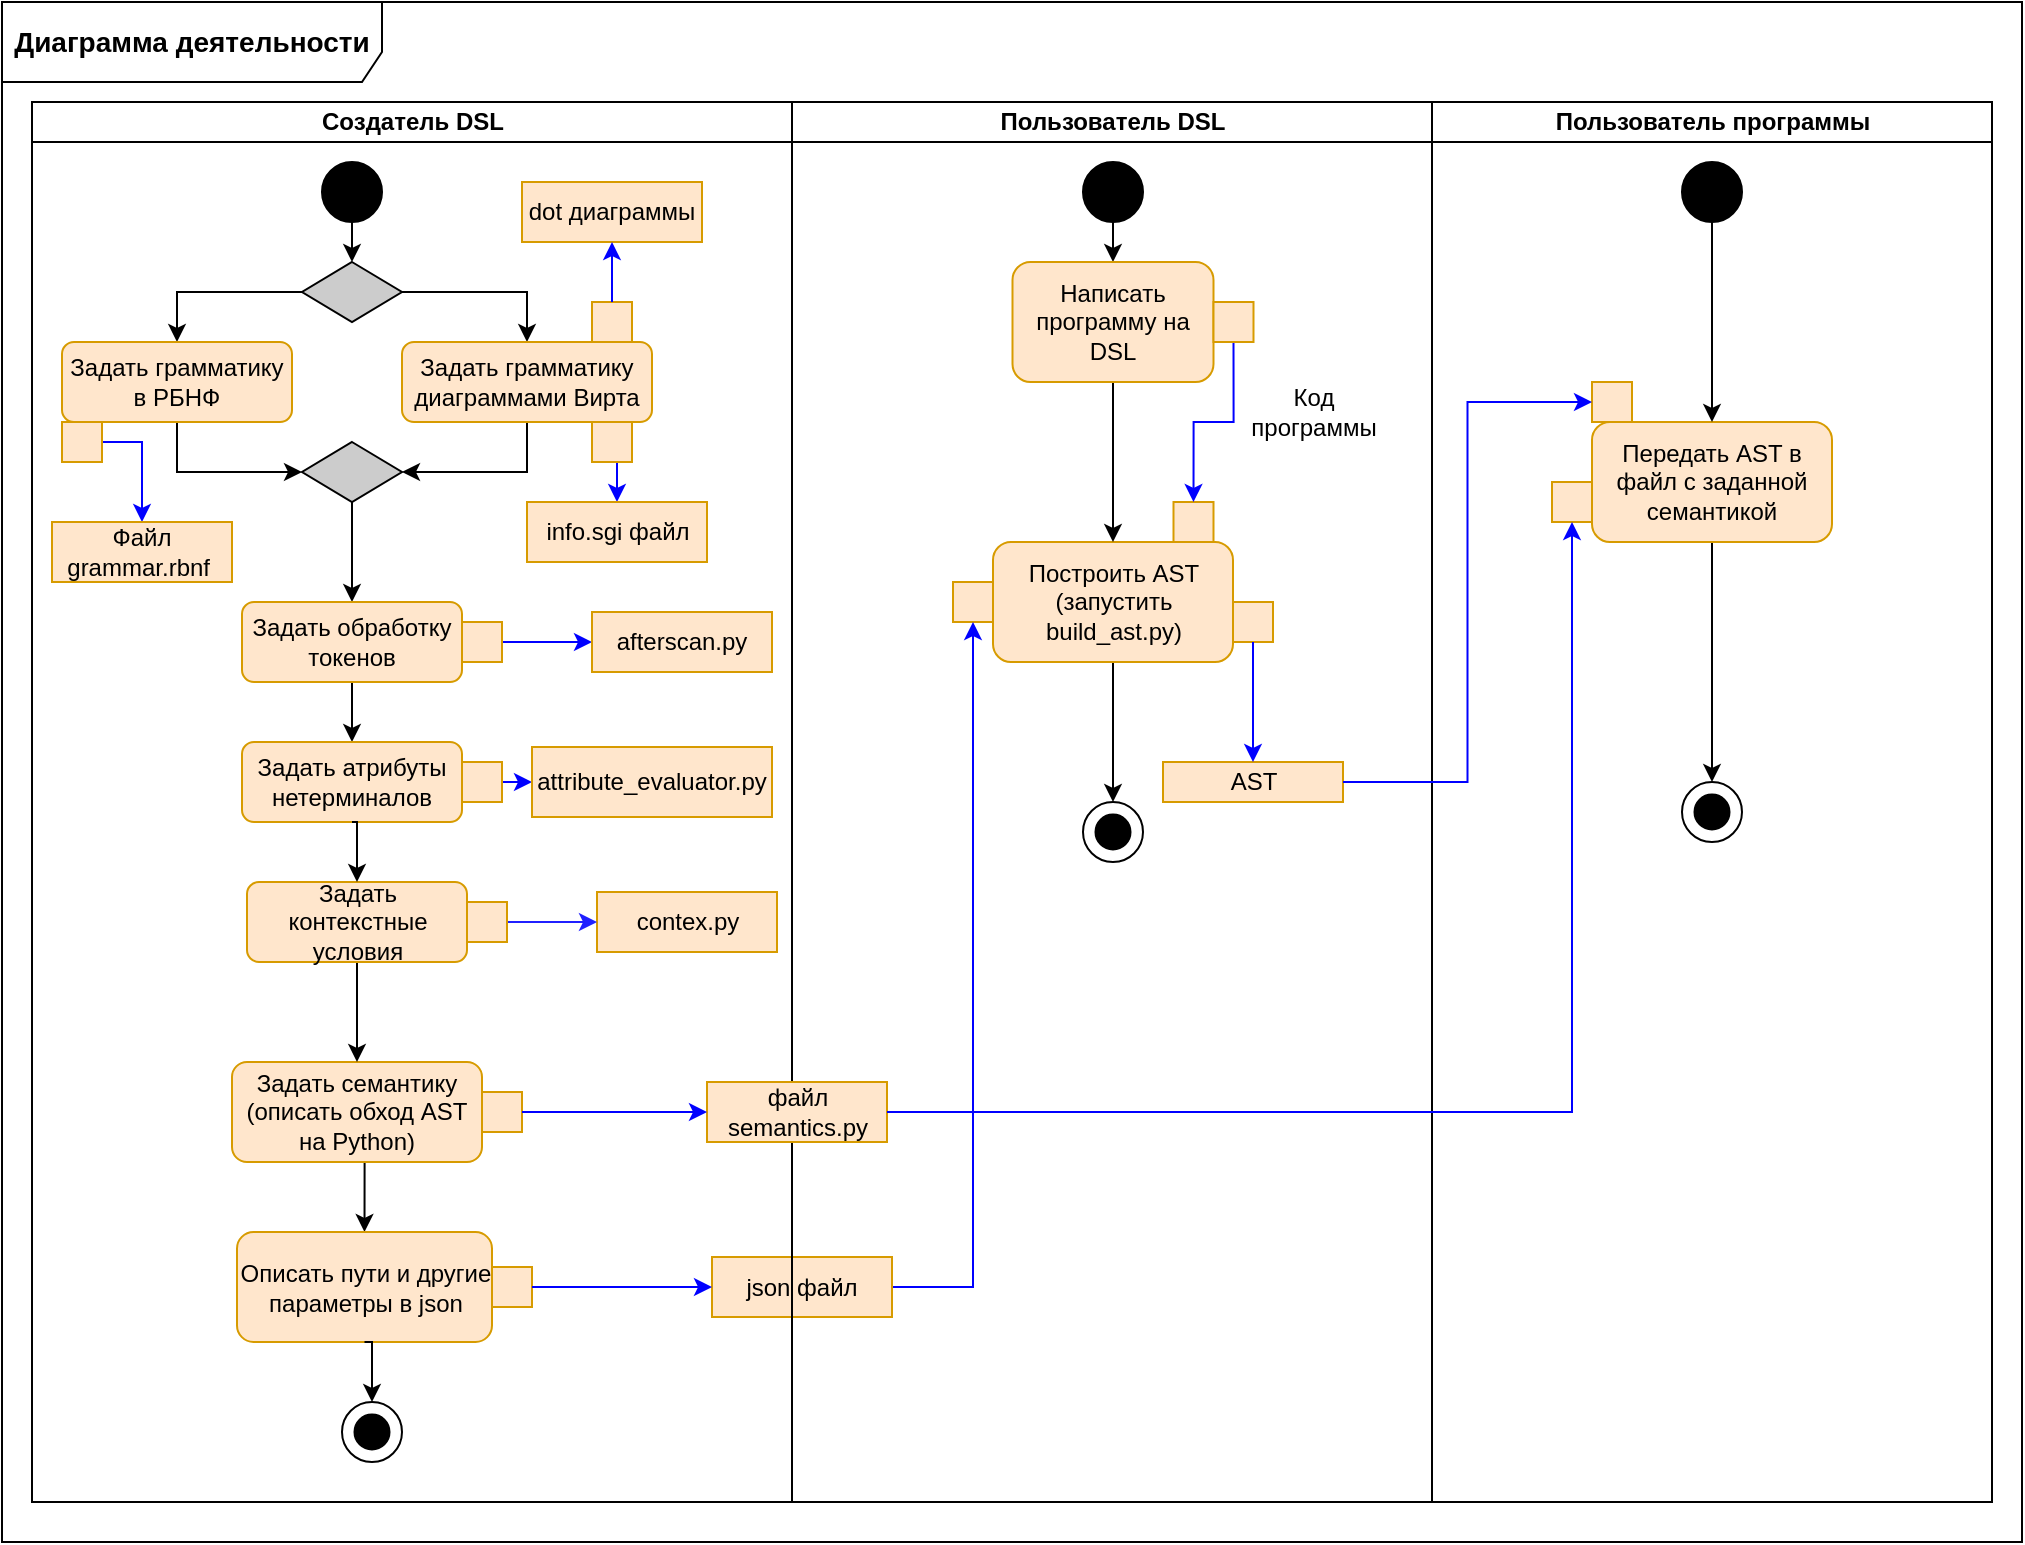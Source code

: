 <mxfile version="21.1.5" type="github">
  <diagram name="Страница 1" id="kWP3zgt1ypsPh4jFY-ll">
    <mxGraphModel dx="1050" dy="1742" grid="1" gridSize="10" guides="1" tooltips="1" connect="1" arrows="1" fold="1" page="1" pageScale="1" pageWidth="827" pageHeight="1169" math="0" shadow="0">
      <root>
        <mxCell id="0" />
        <mxCell id="1" parent="0" />
        <mxCell id="bmVKMF65z-sTZCMKkPs4-1" value="Пользователь DSL" style="swimlane;html=1;startSize=20;" parent="1" vertex="1">
          <mxGeometry x="415" y="10" width="320" height="700" as="geometry" />
        </mxCell>
        <mxCell id="bmVKMF65z-sTZCMKkPs4-16" value="" style="ellipse;whiteSpace=wrap;html=1;rounded=0;shadow=0;comic=0;labelBackgroundColor=none;strokeWidth=1;fillColor=#000000;fontFamily=Verdana;fontSize=12;align=center;" parent="bmVKMF65z-sTZCMKkPs4-1" vertex="1">
          <mxGeometry x="145.5" y="30" width="30" height="30" as="geometry" />
        </mxCell>
        <mxCell id="bmVKMF65z-sTZCMKkPs4-17" value="" style="endArrow=classic;html=1;rounded=0;exitX=0.5;exitY=1;exitDx=0;exitDy=0;entryX=0.5;entryY=0;entryDx=0;entryDy=0;" parent="bmVKMF65z-sTZCMKkPs4-1" source="bmVKMF65z-sTZCMKkPs4-16" target="bmVKMF65z-sTZCMKkPs4-32" edge="1">
          <mxGeometry width="50" height="50" relative="1" as="geometry">
            <mxPoint x="120.5" y="320" as="sourcePoint" />
            <mxPoint x="256" y="90" as="targetPoint" />
          </mxGeometry>
        </mxCell>
        <mxCell id="bmVKMF65z-sTZCMKkPs4-31" style="edgeStyle=orthogonalEdgeStyle;rounded=0;orthogonalLoop=1;jettySize=auto;html=1;exitX=0.5;exitY=1;exitDx=0;exitDy=0;entryX=0.5;entryY=0;entryDx=0;entryDy=0;" parent="bmVKMF65z-sTZCMKkPs4-1" source="bmVKMF65z-sTZCMKkPs4-18" target="bmVKMF65z-sTZCMKkPs4-29" edge="1">
          <mxGeometry relative="1" as="geometry" />
        </mxCell>
        <mxCell id="bmVKMF65z-sTZCMKkPs4-18" value="Построить AST (запустить build_ast.py)" style="rounded=1;whiteSpace=wrap;html=1;fillColor=#ffe6cc;strokeColor=#d79b00;" parent="bmVKMF65z-sTZCMKkPs4-1" vertex="1">
          <mxGeometry x="100.5" y="220" width="120" height="60" as="geometry" />
        </mxCell>
        <mxCell id="bmVKMF65z-sTZCMKkPs4-19" value="" style="rounded=0;whiteSpace=wrap;html=1;fillColor=#ffe6cc;strokeColor=#d79b00;" parent="bmVKMF65z-sTZCMKkPs4-1" vertex="1">
          <mxGeometry x="190.75" y="200" width="20" height="20" as="geometry" />
        </mxCell>
        <mxCell id="bmVKMF65z-sTZCMKkPs4-20" value="" style="rounded=0;whiteSpace=wrap;html=1;fillColor=#ffe6cc;strokeColor=#d79b00;" parent="bmVKMF65z-sTZCMKkPs4-1" vertex="1">
          <mxGeometry x="80.5" y="240" width="20" height="20" as="geometry" />
        </mxCell>
        <mxCell id="bmVKMF65z-sTZCMKkPs4-21" value="" style="rounded=0;whiteSpace=wrap;html=1;fillColor=#ffe6cc;strokeColor=#d79b00;" parent="bmVKMF65z-sTZCMKkPs4-1" vertex="1">
          <mxGeometry x="220.5" y="250" width="20" height="20" as="geometry" />
        </mxCell>
        <mxCell id="bmVKMF65z-sTZCMKkPs4-27" value="AST" style="rounded=0;whiteSpace=wrap;html=1;fillColor=#ffe6cc;strokeColor=#d79b00;" parent="bmVKMF65z-sTZCMKkPs4-1" vertex="1">
          <mxGeometry x="185.5" y="330" width="90" height="20" as="geometry" />
        </mxCell>
        <mxCell id="bmVKMF65z-sTZCMKkPs4-28" value="" style="endArrow=classic;html=1;rounded=0;entryX=0.5;entryY=0;entryDx=0;entryDy=0;exitX=0.5;exitY=1;exitDx=0;exitDy=0;strokeColor=#0000FF;" parent="bmVKMF65z-sTZCMKkPs4-1" source="bmVKMF65z-sTZCMKkPs4-21" target="bmVKMF65z-sTZCMKkPs4-27" edge="1">
          <mxGeometry width="50" height="50" relative="1" as="geometry">
            <mxPoint x="120.5" y="310" as="sourcePoint" />
            <mxPoint x="170.5" y="260" as="targetPoint" />
            <Array as="points">
              <mxPoint x="230.5" y="300" />
            </Array>
          </mxGeometry>
        </mxCell>
        <mxCell id="bmVKMF65z-sTZCMKkPs4-29" value="" style="ellipse;whiteSpace=wrap;html=1;aspect=fixed;" parent="bmVKMF65z-sTZCMKkPs4-1" vertex="1">
          <mxGeometry x="145.5" y="350" width="30" height="30" as="geometry" />
        </mxCell>
        <mxCell id="bmVKMF65z-sTZCMKkPs4-30" value="" style="ellipse;whiteSpace=wrap;html=1;aspect=fixed;fillColor=#000000;" parent="bmVKMF65z-sTZCMKkPs4-1" vertex="1">
          <mxGeometry x="151.75" y="356.25" width="17.5" height="17.5" as="geometry" />
        </mxCell>
        <mxCell id="bmVKMF65z-sTZCMKkPs4-38" style="edgeStyle=orthogonalEdgeStyle;rounded=0;orthogonalLoop=1;jettySize=auto;html=1;exitX=0.5;exitY=1;exitDx=0;exitDy=0;" parent="bmVKMF65z-sTZCMKkPs4-1" source="bmVKMF65z-sTZCMKkPs4-32" target="bmVKMF65z-sTZCMKkPs4-18" edge="1">
          <mxGeometry relative="1" as="geometry" />
        </mxCell>
        <mxCell id="bmVKMF65z-sTZCMKkPs4-32" value="Написать программу на DSL" style="rounded=1;whiteSpace=wrap;html=1;fillColor=#ffe6cc;strokeColor=#d79b00;" parent="bmVKMF65z-sTZCMKkPs4-1" vertex="1">
          <mxGeometry x="110.25" y="80" width="100.5" height="60" as="geometry" />
        </mxCell>
        <mxCell id="bmVKMF65z-sTZCMKkPs4-39" style="edgeStyle=orthogonalEdgeStyle;rounded=0;orthogonalLoop=1;jettySize=auto;html=1;exitX=0.5;exitY=1;exitDx=0;exitDy=0;entryX=0.5;entryY=0;entryDx=0;entryDy=0;strokeColor=#0000FF;" parent="bmVKMF65z-sTZCMKkPs4-1" source="bmVKMF65z-sTZCMKkPs4-34" target="bmVKMF65z-sTZCMKkPs4-19" edge="1">
          <mxGeometry relative="1" as="geometry" />
        </mxCell>
        <mxCell id="bmVKMF65z-sTZCMKkPs4-34" value="" style="rounded=0;whiteSpace=wrap;html=1;fillColor=#ffe6cc;strokeColor=#d79b00;" parent="bmVKMF65z-sTZCMKkPs4-1" vertex="1">
          <mxGeometry x="210.75" y="100" width="20" height="20" as="geometry" />
        </mxCell>
        <mxCell id="bmVKMF65z-sTZCMKkPs4-40" value="Код программы" style="text;html=1;strokeColor=none;fillColor=none;align=center;verticalAlign=middle;whiteSpace=wrap;rounded=0;" parent="bmVKMF65z-sTZCMKkPs4-1" vertex="1">
          <mxGeometry x="230.75" y="140" width="60" height="30" as="geometry" />
        </mxCell>
        <mxCell id="bmVKMF65z-sTZCMKkPs4-270" style="edgeStyle=orthogonalEdgeStyle;rounded=0;orthogonalLoop=1;jettySize=auto;html=1;exitX=1;exitY=0.5;exitDx=0;exitDy=0;entryX=0.5;entryY=1;entryDx=0;entryDy=0;strokeColor=#0000FF;" parent="bmVKMF65z-sTZCMKkPs4-1" source="bmVKMF65z-sTZCMKkPs4-22" target="bmVKMF65z-sTZCMKkPs4-20" edge="1">
          <mxGeometry relative="1" as="geometry" />
        </mxCell>
        <mxCell id="bmVKMF65z-sTZCMKkPs4-22" value="json файл" style="rounded=0;whiteSpace=wrap;html=1;fillColor=#ffe6cc;strokeColor=#d79b00;" parent="bmVKMF65z-sTZCMKkPs4-1" vertex="1">
          <mxGeometry x="-40" y="577.5" width="90" height="30" as="geometry" />
        </mxCell>
        <mxCell id="bmVKMF65z-sTZCMKkPs4-69" value="Пользователь программы" style="swimlane;html=1;startSize=20;fillStyle=auto;" parent="1" vertex="1">
          <mxGeometry x="735" y="10" width="280" height="700" as="geometry" />
        </mxCell>
        <mxCell id="bmVKMF65z-sTZCMKkPs4-134" style="edgeStyle=orthogonalEdgeStyle;rounded=0;orthogonalLoop=1;jettySize=auto;html=1;exitX=0.5;exitY=1;exitDx=0;exitDy=0;entryX=0.5;entryY=0;entryDx=0;entryDy=0;" parent="bmVKMF65z-sTZCMKkPs4-69" source="bmVKMF65z-sTZCMKkPs4-125" target="bmVKMF65z-sTZCMKkPs4-128" edge="1">
          <mxGeometry relative="1" as="geometry" />
        </mxCell>
        <mxCell id="bmVKMF65z-sTZCMKkPs4-125" value="Передать AST в файл с заданной семантикой" style="rounded=1;whiteSpace=wrap;html=1;fillColor=#ffe6cc;strokeColor=#d79b00;" parent="bmVKMF65z-sTZCMKkPs4-69" vertex="1">
          <mxGeometry x="80" y="160" width="120" height="60" as="geometry" />
        </mxCell>
        <mxCell id="bmVKMF65z-sTZCMKkPs4-133" style="edgeStyle=orthogonalEdgeStyle;rounded=0;orthogonalLoop=1;jettySize=auto;html=1;exitX=0.5;exitY=1;exitDx=0;exitDy=0;" parent="bmVKMF65z-sTZCMKkPs4-69" source="bmVKMF65z-sTZCMKkPs4-126" target="bmVKMF65z-sTZCMKkPs4-125" edge="1">
          <mxGeometry relative="1" as="geometry" />
        </mxCell>
        <mxCell id="bmVKMF65z-sTZCMKkPs4-126" value="" style="ellipse;whiteSpace=wrap;html=1;rounded=0;shadow=0;comic=0;labelBackgroundColor=none;strokeWidth=1;fillColor=#000000;fontFamily=Verdana;fontSize=12;align=center;" parent="bmVKMF65z-sTZCMKkPs4-69" vertex="1">
          <mxGeometry x="125" y="30" width="30" height="30" as="geometry" />
        </mxCell>
        <mxCell id="bmVKMF65z-sTZCMKkPs4-128" value="" style="ellipse;whiteSpace=wrap;html=1;aspect=fixed;" parent="bmVKMF65z-sTZCMKkPs4-69" vertex="1">
          <mxGeometry x="125" y="340" width="30" height="30" as="geometry" />
        </mxCell>
        <mxCell id="bmVKMF65z-sTZCMKkPs4-129" value="" style="ellipse;whiteSpace=wrap;html=1;aspect=fixed;fillColor=#000000;" parent="bmVKMF65z-sTZCMKkPs4-69" vertex="1">
          <mxGeometry x="131.25" y="346.25" width="17.5" height="17.5" as="geometry" />
        </mxCell>
        <mxCell id="bmVKMF65z-sTZCMKkPs4-130" value="" style="rounded=0;whiteSpace=wrap;html=1;fillColor=#ffe6cc;strokeColor=#d79b00;" parent="bmVKMF65z-sTZCMKkPs4-69" vertex="1">
          <mxGeometry x="80" y="140" width="20" height="20" as="geometry" />
        </mxCell>
        <mxCell id="bmVKMF65z-sTZCMKkPs4-131" value="" style="rounded=0;whiteSpace=wrap;html=1;fillColor=#ffe6cc;strokeColor=#d79b00;" parent="bmVKMF65z-sTZCMKkPs4-69" vertex="1">
          <mxGeometry x="60" y="190" width="20" height="20" as="geometry" />
        </mxCell>
        <mxCell id="bmVKMF65z-sTZCMKkPs4-132" style="edgeStyle=orthogonalEdgeStyle;rounded=0;orthogonalLoop=1;jettySize=auto;html=1;exitX=1;exitY=0.5;exitDx=0;exitDy=0;entryX=0;entryY=0.5;entryDx=0;entryDy=0;strokeColor=#0000FF;" parent="1" source="bmVKMF65z-sTZCMKkPs4-27" target="bmVKMF65z-sTZCMKkPs4-130" edge="1">
          <mxGeometry relative="1" as="geometry" />
        </mxCell>
        <mxCell id="bmVKMF65z-sTZCMKkPs4-135" value="Создатель DSL" style="swimlane;html=1;startSize=20;" parent="1" vertex="1">
          <mxGeometry x="35" y="10" width="380" height="700" as="geometry" />
        </mxCell>
        <mxCell id="bmVKMF65z-sTZCMKkPs4-150" style="edgeStyle=orthogonalEdgeStyle;rounded=0;orthogonalLoop=1;jettySize=auto;html=1;exitX=0.5;exitY=1;exitDx=0;exitDy=0;entryX=0.5;entryY=0;entryDx=0;entryDy=0;" parent="bmVKMF65z-sTZCMKkPs4-135" source="bmVKMF65z-sTZCMKkPs4-148" target="bmVKMF65z-sTZCMKkPs4-149" edge="1">
          <mxGeometry relative="1" as="geometry" />
        </mxCell>
        <mxCell id="bmVKMF65z-sTZCMKkPs4-148" value="" style="ellipse;whiteSpace=wrap;html=1;rounded=0;shadow=0;comic=0;labelBackgroundColor=none;strokeWidth=1;fillColor=#000000;fontFamily=Verdana;fontSize=12;align=center;" parent="bmVKMF65z-sTZCMKkPs4-135" vertex="1">
          <mxGeometry x="145" y="30" width="30" height="30" as="geometry" />
        </mxCell>
        <mxCell id="bmVKMF65z-sTZCMKkPs4-152" style="edgeStyle=orthogonalEdgeStyle;rounded=0;orthogonalLoop=1;jettySize=auto;html=1;exitX=0;exitY=0.5;exitDx=0;exitDy=0;entryX=0.5;entryY=0;entryDx=0;entryDy=0;" parent="bmVKMF65z-sTZCMKkPs4-135" source="bmVKMF65z-sTZCMKkPs4-149" target="bmVKMF65z-sTZCMKkPs4-151" edge="1">
          <mxGeometry relative="1" as="geometry" />
        </mxCell>
        <mxCell id="bmVKMF65z-sTZCMKkPs4-154" style="edgeStyle=orthogonalEdgeStyle;rounded=0;orthogonalLoop=1;jettySize=auto;html=1;exitX=1;exitY=0.5;exitDx=0;exitDy=0;entryX=0.5;entryY=0;entryDx=0;entryDy=0;" parent="bmVKMF65z-sTZCMKkPs4-135" source="bmVKMF65z-sTZCMKkPs4-149" target="bmVKMF65z-sTZCMKkPs4-153" edge="1">
          <mxGeometry relative="1" as="geometry" />
        </mxCell>
        <mxCell id="bmVKMF65z-sTZCMKkPs4-149" value="" style="rhombus;whiteSpace=wrap;html=1;fillColor=#CCCCCC;" parent="bmVKMF65z-sTZCMKkPs4-135" vertex="1">
          <mxGeometry x="135" y="80" width="50" height="30" as="geometry" />
        </mxCell>
        <mxCell id="bmVKMF65z-sTZCMKkPs4-156" style="edgeStyle=orthogonalEdgeStyle;rounded=0;orthogonalLoop=1;jettySize=auto;html=1;exitX=0.5;exitY=1;exitDx=0;exitDy=0;entryX=0;entryY=0.5;entryDx=0;entryDy=0;" parent="bmVKMF65z-sTZCMKkPs4-135" source="bmVKMF65z-sTZCMKkPs4-151" target="bmVKMF65z-sTZCMKkPs4-155" edge="1">
          <mxGeometry relative="1" as="geometry" />
        </mxCell>
        <mxCell id="bmVKMF65z-sTZCMKkPs4-151" value="Задать грамматику в РБНФ" style="rounded=1;whiteSpace=wrap;html=1;fillColor=#ffe6cc;strokeColor=#d79b00;" parent="bmVKMF65z-sTZCMKkPs4-135" vertex="1">
          <mxGeometry x="15" y="120" width="115" height="40" as="geometry" />
        </mxCell>
        <mxCell id="bmVKMF65z-sTZCMKkPs4-157" style="edgeStyle=orthogonalEdgeStyle;rounded=0;orthogonalLoop=1;jettySize=auto;html=1;exitX=0.5;exitY=1;exitDx=0;exitDy=0;entryX=1;entryY=0.5;entryDx=0;entryDy=0;" parent="bmVKMF65z-sTZCMKkPs4-135" source="bmVKMF65z-sTZCMKkPs4-153" target="bmVKMF65z-sTZCMKkPs4-155" edge="1">
          <mxGeometry relative="1" as="geometry" />
        </mxCell>
        <mxCell id="bmVKMF65z-sTZCMKkPs4-153" value="Задать грамматику диаграммами Вирта" style="rounded=1;whiteSpace=wrap;html=1;fillColor=#ffe6cc;strokeColor=#d79b00;" parent="bmVKMF65z-sTZCMKkPs4-135" vertex="1">
          <mxGeometry x="185" y="120" width="125" height="40" as="geometry" />
        </mxCell>
        <mxCell id="bmVKMF65z-sTZCMKkPs4-264" style="edgeStyle=orthogonalEdgeStyle;rounded=0;orthogonalLoop=1;jettySize=auto;html=1;exitX=0.5;exitY=1;exitDx=0;exitDy=0;entryX=0.5;entryY=0;entryDx=0;entryDy=0;" parent="bmVKMF65z-sTZCMKkPs4-135" source="bmVKMF65z-sTZCMKkPs4-155" target="bmVKMF65z-sTZCMKkPs4-160" edge="1">
          <mxGeometry relative="1" as="geometry" />
        </mxCell>
        <mxCell id="bmVKMF65z-sTZCMKkPs4-155" value="" style="rhombus;whiteSpace=wrap;html=1;fillColor=#CCCCCC;" parent="bmVKMF65z-sTZCMKkPs4-135" vertex="1">
          <mxGeometry x="135" y="170" width="50" height="30" as="geometry" />
        </mxCell>
        <mxCell id="bmVKMF65z-sTZCMKkPs4-273" style="edgeStyle=orthogonalEdgeStyle;rounded=0;orthogonalLoop=1;jettySize=auto;html=1;exitX=1;exitY=0.5;exitDx=0;exitDy=0;entryX=0.5;entryY=0;entryDx=0;entryDy=0;strokeColor=#0000FF;" parent="bmVKMF65z-sTZCMKkPs4-135" source="bmVKMF65z-sTZCMKkPs4-158" target="bmVKMF65z-sTZCMKkPs4-180" edge="1">
          <mxGeometry relative="1" as="geometry" />
        </mxCell>
        <mxCell id="bmVKMF65z-sTZCMKkPs4-158" value="" style="rounded=0;whiteSpace=wrap;html=1;fillColor=#ffe6cc;strokeColor=#d79b00;" parent="bmVKMF65z-sTZCMKkPs4-135" vertex="1">
          <mxGeometry x="15" y="160" width="20" height="20" as="geometry" />
        </mxCell>
        <mxCell id="bmVKMF65z-sTZCMKkPs4-159" value="" style="rounded=0;whiteSpace=wrap;html=1;fillColor=#ffe6cc;strokeColor=#d79b00;" parent="bmVKMF65z-sTZCMKkPs4-135" vertex="1">
          <mxGeometry x="280" y="100" width="20" height="20" as="geometry" />
        </mxCell>
        <mxCell id="bmVKMF65z-sTZCMKkPs4-164" style="edgeStyle=orthogonalEdgeStyle;rounded=0;orthogonalLoop=1;jettySize=auto;html=1;exitX=0.5;exitY=1;exitDx=0;exitDy=0;" parent="bmVKMF65z-sTZCMKkPs4-135" source="bmVKMF65z-sTZCMKkPs4-160" target="bmVKMF65z-sTZCMKkPs4-163" edge="1">
          <mxGeometry relative="1" as="geometry" />
        </mxCell>
        <mxCell id="bmVKMF65z-sTZCMKkPs4-160" value="Задать обработку токенов" style="rounded=1;whiteSpace=wrap;html=1;fillColor=#ffe6cc;strokeColor=#d79b00;" parent="bmVKMF65z-sTZCMKkPs4-135" vertex="1">
          <mxGeometry x="105" y="250" width="110" height="40" as="geometry" />
        </mxCell>
        <mxCell id="bmVKMF65z-sTZCMKkPs4-274" style="edgeStyle=orthogonalEdgeStyle;rounded=0;orthogonalLoop=1;jettySize=auto;html=1;exitX=1;exitY=0.5;exitDx=0;exitDy=0;entryX=0;entryY=0.5;entryDx=0;entryDy=0;strokeColor=#0000FF;" parent="bmVKMF65z-sTZCMKkPs4-135" source="bmVKMF65z-sTZCMKkPs4-162" target="bmVKMF65z-sTZCMKkPs4-253" edge="1">
          <mxGeometry relative="1" as="geometry" />
        </mxCell>
        <mxCell id="bmVKMF65z-sTZCMKkPs4-162" value="" style="rounded=0;whiteSpace=wrap;html=1;fillColor=#ffe6cc;strokeColor=#d79b00;" parent="bmVKMF65z-sTZCMKkPs4-135" vertex="1">
          <mxGeometry x="215" y="260" width="20" height="20" as="geometry" />
        </mxCell>
        <mxCell id="bmVKMF65z-sTZCMKkPs4-163" value="Задать атрибуты нетерминалов" style="rounded=1;whiteSpace=wrap;html=1;fillColor=#ffe6cc;strokeColor=#d79b00;" parent="bmVKMF65z-sTZCMKkPs4-135" vertex="1">
          <mxGeometry x="105" y="320" width="110" height="40" as="geometry" />
        </mxCell>
        <mxCell id="bmVKMF65z-sTZCMKkPs4-261" style="edgeStyle=orthogonalEdgeStyle;rounded=0;orthogonalLoop=1;jettySize=auto;html=1;exitX=1;exitY=0.5;exitDx=0;exitDy=0;entryX=0;entryY=0.5;entryDx=0;entryDy=0;strokeColor=#0000FF;" parent="bmVKMF65z-sTZCMKkPs4-135" source="bmVKMF65z-sTZCMKkPs4-166" target="bmVKMF65z-sTZCMKkPs4-254" edge="1">
          <mxGeometry relative="1" as="geometry" />
        </mxCell>
        <mxCell id="bmVKMF65z-sTZCMKkPs4-166" value="" style="rounded=0;whiteSpace=wrap;html=1;fillColor=#ffe6cc;strokeColor=#d79b00;" parent="bmVKMF65z-sTZCMKkPs4-135" vertex="1">
          <mxGeometry x="215" y="330" width="20" height="20" as="geometry" />
        </mxCell>
        <mxCell id="bmVKMF65z-sTZCMKkPs4-172" value="" style="rounded=0;whiteSpace=wrap;html=1;fillColor=#ffe6cc;strokeColor=#d79b00;" parent="bmVKMF65z-sTZCMKkPs4-135" vertex="1">
          <mxGeometry x="225" y="495" width="20" height="20" as="geometry" />
        </mxCell>
        <mxCell id="bmVKMF65z-sTZCMKkPs4-178" style="edgeStyle=orthogonalEdgeStyle;rounded=0;orthogonalLoop=1;jettySize=auto;html=1;exitX=0.5;exitY=1;exitDx=0;exitDy=0;entryX=0.5;entryY=0;entryDx=0;entryDy=0;" parent="bmVKMF65z-sTZCMKkPs4-135" source="bmVKMF65z-sTZCMKkPs4-173" target="bmVKMF65z-sTZCMKkPs4-175" edge="1">
          <mxGeometry relative="1" as="geometry" />
        </mxCell>
        <mxCell id="bmVKMF65z-sTZCMKkPs4-173" value="Задать семантику&lt;br&gt;(описать обход AST на Python)" style="rounded=1;whiteSpace=wrap;html=1;fillColor=#ffe6cc;strokeColor=#d79b00;" parent="bmVKMF65z-sTZCMKkPs4-135" vertex="1">
          <mxGeometry x="100" y="480" width="125" height="50" as="geometry" />
        </mxCell>
        <mxCell id="bmVKMF65z-sTZCMKkPs4-175" value="Описать пути и другие параметры в json" style="rounded=1;whiteSpace=wrap;html=1;fillColor=#ffe6cc;strokeColor=#d79b00;" parent="bmVKMF65z-sTZCMKkPs4-135" vertex="1">
          <mxGeometry x="102.5" y="565" width="127.5" height="55" as="geometry" />
        </mxCell>
        <mxCell id="bmVKMF65z-sTZCMKkPs4-174" value="" style="rounded=0;whiteSpace=wrap;html=1;fillColor=#ffe6cc;strokeColor=#d79b00;" parent="bmVKMF65z-sTZCMKkPs4-135" vertex="1">
          <mxGeometry x="230" y="582.5" width="20" height="20" as="geometry" />
        </mxCell>
        <mxCell id="bmVKMF65z-sTZCMKkPs4-180" value="Файл grammar.rbnf&amp;nbsp;" style="rounded=0;whiteSpace=wrap;html=1;fillColor=#ffe6cc;strokeColor=#d79b00;" parent="bmVKMF65z-sTZCMKkPs4-135" vertex="1">
          <mxGeometry x="10" y="210" width="90" height="30" as="geometry" />
        </mxCell>
        <mxCell id="bmVKMF65z-sTZCMKkPs4-214" value="dot диаграммы" style="rounded=0;whiteSpace=wrap;html=1;fillColor=#ffe6cc;strokeColor=#d79b00;" parent="bmVKMF65z-sTZCMKkPs4-135" vertex="1">
          <mxGeometry x="245" y="40" width="90" height="30" as="geometry" />
        </mxCell>
        <mxCell id="bmVKMF65z-sTZCMKkPs4-215" style="edgeStyle=orthogonalEdgeStyle;rounded=0;orthogonalLoop=1;jettySize=auto;html=1;exitX=0.5;exitY=0;exitDx=0;exitDy=0;entryX=0.5;entryY=1;entryDx=0;entryDy=0;strokeColor=#0000FF;" parent="bmVKMF65z-sTZCMKkPs4-135" target="bmVKMF65z-sTZCMKkPs4-214" edge="1">
          <mxGeometry relative="1" as="geometry">
            <mxPoint x="290" y="100.0" as="sourcePoint" />
          </mxGeometry>
        </mxCell>
        <mxCell id="bmVKMF65z-sTZCMKkPs4-252" style="edgeStyle=orthogonalEdgeStyle;rounded=0;orthogonalLoop=1;jettySize=auto;html=1;exitX=1;exitY=0.5;exitDx=0;exitDy=0;entryX=0.5;entryY=0;entryDx=0;entryDy=0;strokeColor=#0000FF;" parent="bmVKMF65z-sTZCMKkPs4-135" source="bmVKMF65z-sTZCMKkPs4-217" target="bmVKMF65z-sTZCMKkPs4-251" edge="1">
          <mxGeometry relative="1" as="geometry" />
        </mxCell>
        <mxCell id="bmVKMF65z-sTZCMKkPs4-217" value="" style="rounded=0;whiteSpace=wrap;html=1;fillColor=#ffe6cc;strokeColor=#d79b00;" parent="bmVKMF65z-sTZCMKkPs4-135" vertex="1">
          <mxGeometry x="280" y="160" width="20" height="20" as="geometry" />
        </mxCell>
        <mxCell id="bmVKMF65z-sTZCMKkPs4-251" value="info.sgi файл" style="rounded=0;whiteSpace=wrap;html=1;fillColor=#ffe6cc;strokeColor=#d79b00;" parent="bmVKMF65z-sTZCMKkPs4-135" vertex="1">
          <mxGeometry x="247.5" y="200" width="90" height="30" as="geometry" />
        </mxCell>
        <mxCell id="bmVKMF65z-sTZCMKkPs4-253" value="afterscan.py" style="rounded=0;whiteSpace=wrap;html=1;fillColor=#ffe6cc;strokeColor=#d79b00;" parent="bmVKMF65z-sTZCMKkPs4-135" vertex="1">
          <mxGeometry x="280" y="255" width="90" height="30" as="geometry" />
        </mxCell>
        <mxCell id="bmVKMF65z-sTZCMKkPs4-254" value="attribute_evaluator.py" style="rounded=0;whiteSpace=wrap;html=1;fillColor=#ffe6cc;strokeColor=#d79b00;" parent="bmVKMF65z-sTZCMKkPs4-135" vertex="1">
          <mxGeometry x="250" y="322.5" width="120" height="35" as="geometry" />
        </mxCell>
        <mxCell id="bmVKMF65z-sTZCMKkPs4-256" value="файл semantics.py" style="rounded=0;whiteSpace=wrap;html=1;fillColor=#ffe6cc;strokeColor=#d79b00;" parent="bmVKMF65z-sTZCMKkPs4-135" vertex="1">
          <mxGeometry x="337.5" y="490" width="90" height="30" as="geometry" />
        </mxCell>
        <mxCell id="bmVKMF65z-sTZCMKkPs4-268" style="edgeStyle=orthogonalEdgeStyle;rounded=0;orthogonalLoop=1;jettySize=auto;html=1;exitX=1;exitY=0.5;exitDx=0;exitDy=0;entryX=0;entryY=0.5;entryDx=0;entryDy=0;strokeColor=#0000FF;" parent="bmVKMF65z-sTZCMKkPs4-135" source="bmVKMF65z-sTZCMKkPs4-172" target="bmVKMF65z-sTZCMKkPs4-256" edge="1">
          <mxGeometry relative="1" as="geometry" />
        </mxCell>
        <mxCell id="bmVKMF65z-sTZCMKkPs4-179" style="edgeStyle=orthogonalEdgeStyle;rounded=0;orthogonalLoop=1;jettySize=auto;html=1;exitX=1;exitY=0.5;exitDx=0;exitDy=0;entryX=0;entryY=0.5;entryDx=0;entryDy=0;strokeColor=#0000FF;" parent="1" source="bmVKMF65z-sTZCMKkPs4-174" target="bmVKMF65z-sTZCMKkPs4-22" edge="1">
          <mxGeometry relative="1" as="geometry" />
        </mxCell>
        <mxCell id="bmVKMF65z-sTZCMKkPs4-269" style="edgeStyle=orthogonalEdgeStyle;rounded=0;orthogonalLoop=1;jettySize=auto;html=1;exitX=1;exitY=0.5;exitDx=0;exitDy=0;entryX=0.5;entryY=1;entryDx=0;entryDy=0;strokeColor=#0000FF;" parent="1" source="bmVKMF65z-sTZCMKkPs4-256" target="bmVKMF65z-sTZCMKkPs4-131" edge="1">
          <mxGeometry relative="1" as="geometry" />
        </mxCell>
        <mxCell id="bmVKMF65z-sTZCMKkPs4-276" value="&lt;b&gt;&lt;font style=&quot;font-size: 14px;&quot;&gt;Диаграмма деятельности&lt;/font&gt;&lt;/b&gt;" style="shape=umlFrame;whiteSpace=wrap;html=1;pointerEvents=0;width=190;height=40;" parent="1" vertex="1">
          <mxGeometry x="20" y="-40" width="1010" height="770" as="geometry" />
        </mxCell>
        <mxCell id="bmVKMF65z-sTZCMKkPs4-278" value="" style="ellipse;whiteSpace=wrap;html=1;aspect=fixed;" parent="1" vertex="1">
          <mxGeometry x="190" y="660" width="30" height="30" as="geometry" />
        </mxCell>
        <mxCell id="bmVKMF65z-sTZCMKkPs4-279" value="" style="ellipse;whiteSpace=wrap;html=1;aspect=fixed;fillColor=#000000;" parent="1" vertex="1">
          <mxGeometry x="196.25" y="666.25" width="17.5" height="17.5" as="geometry" />
        </mxCell>
        <mxCell id="bmVKMF65z-sTZCMKkPs4-280" style="edgeStyle=orthogonalEdgeStyle;rounded=0;orthogonalLoop=1;jettySize=auto;html=1;exitX=0.5;exitY=1;exitDx=0;exitDy=0;entryX=0.5;entryY=0;entryDx=0;entryDy=0;" parent="1" source="bmVKMF65z-sTZCMKkPs4-175" target="bmVKMF65z-sTZCMKkPs4-278" edge="1">
          <mxGeometry relative="1" as="geometry">
            <mxPoint x="197.5" y="669" as="targetPoint" />
          </mxGeometry>
        </mxCell>
        <mxCell id="bmVKMF65z-sTZCMKkPs4-281" value="contex.py" style="rounded=0;whiteSpace=wrap;html=1;fillColor=#ffe6cc;strokeColor=#d79b00;" parent="1" vertex="1">
          <mxGeometry x="317.5" y="405" width="90" height="30" as="geometry" />
        </mxCell>
        <mxCell id="bmVKMF65z-sTZCMKkPs4-284" style="edgeStyle=orthogonalEdgeStyle;rounded=0;orthogonalLoop=1;jettySize=auto;html=1;exitX=1;exitY=0.5;exitDx=0;exitDy=0;entryX=0;entryY=0.5;entryDx=0;entryDy=0;strokeColor=#2020ff;" parent="1" source="bmVKMF65z-sTZCMKkPs4-282" target="bmVKMF65z-sTZCMKkPs4-281" edge="1">
          <mxGeometry relative="1" as="geometry" />
        </mxCell>
        <mxCell id="bmVKMF65z-sTZCMKkPs4-282" value="" style="rounded=0;whiteSpace=wrap;html=1;fillColor=#ffe6cc;strokeColor=#d79b00;" parent="1" vertex="1">
          <mxGeometry x="252.5" y="410" width="20" height="20" as="geometry" />
        </mxCell>
        <mxCell id="bmVKMF65z-sTZCMKkPs4-286" style="edgeStyle=orthogonalEdgeStyle;rounded=0;orthogonalLoop=1;jettySize=auto;html=1;exitX=0.5;exitY=1;exitDx=0;exitDy=0;entryX=0.5;entryY=0;entryDx=0;entryDy=0;" parent="1" source="bmVKMF65z-sTZCMKkPs4-283" target="bmVKMF65z-sTZCMKkPs4-173" edge="1">
          <mxGeometry relative="1" as="geometry" />
        </mxCell>
        <mxCell id="bmVKMF65z-sTZCMKkPs4-283" value="Задать контекстные условия" style="rounded=1;whiteSpace=wrap;html=1;fillColor=#ffe6cc;strokeColor=#d79b00;" parent="1" vertex="1">
          <mxGeometry x="142.5" y="400" width="110" height="40" as="geometry" />
        </mxCell>
        <mxCell id="bmVKMF65z-sTZCMKkPs4-285" style="edgeStyle=orthogonalEdgeStyle;rounded=0;orthogonalLoop=1;jettySize=auto;html=1;exitX=0.5;exitY=1;exitDx=0;exitDy=0;entryX=0.5;entryY=0;entryDx=0;entryDy=0;" parent="1" source="bmVKMF65z-sTZCMKkPs4-163" target="bmVKMF65z-sTZCMKkPs4-283" edge="1">
          <mxGeometry relative="1" as="geometry" />
        </mxCell>
      </root>
    </mxGraphModel>
  </diagram>
</mxfile>
